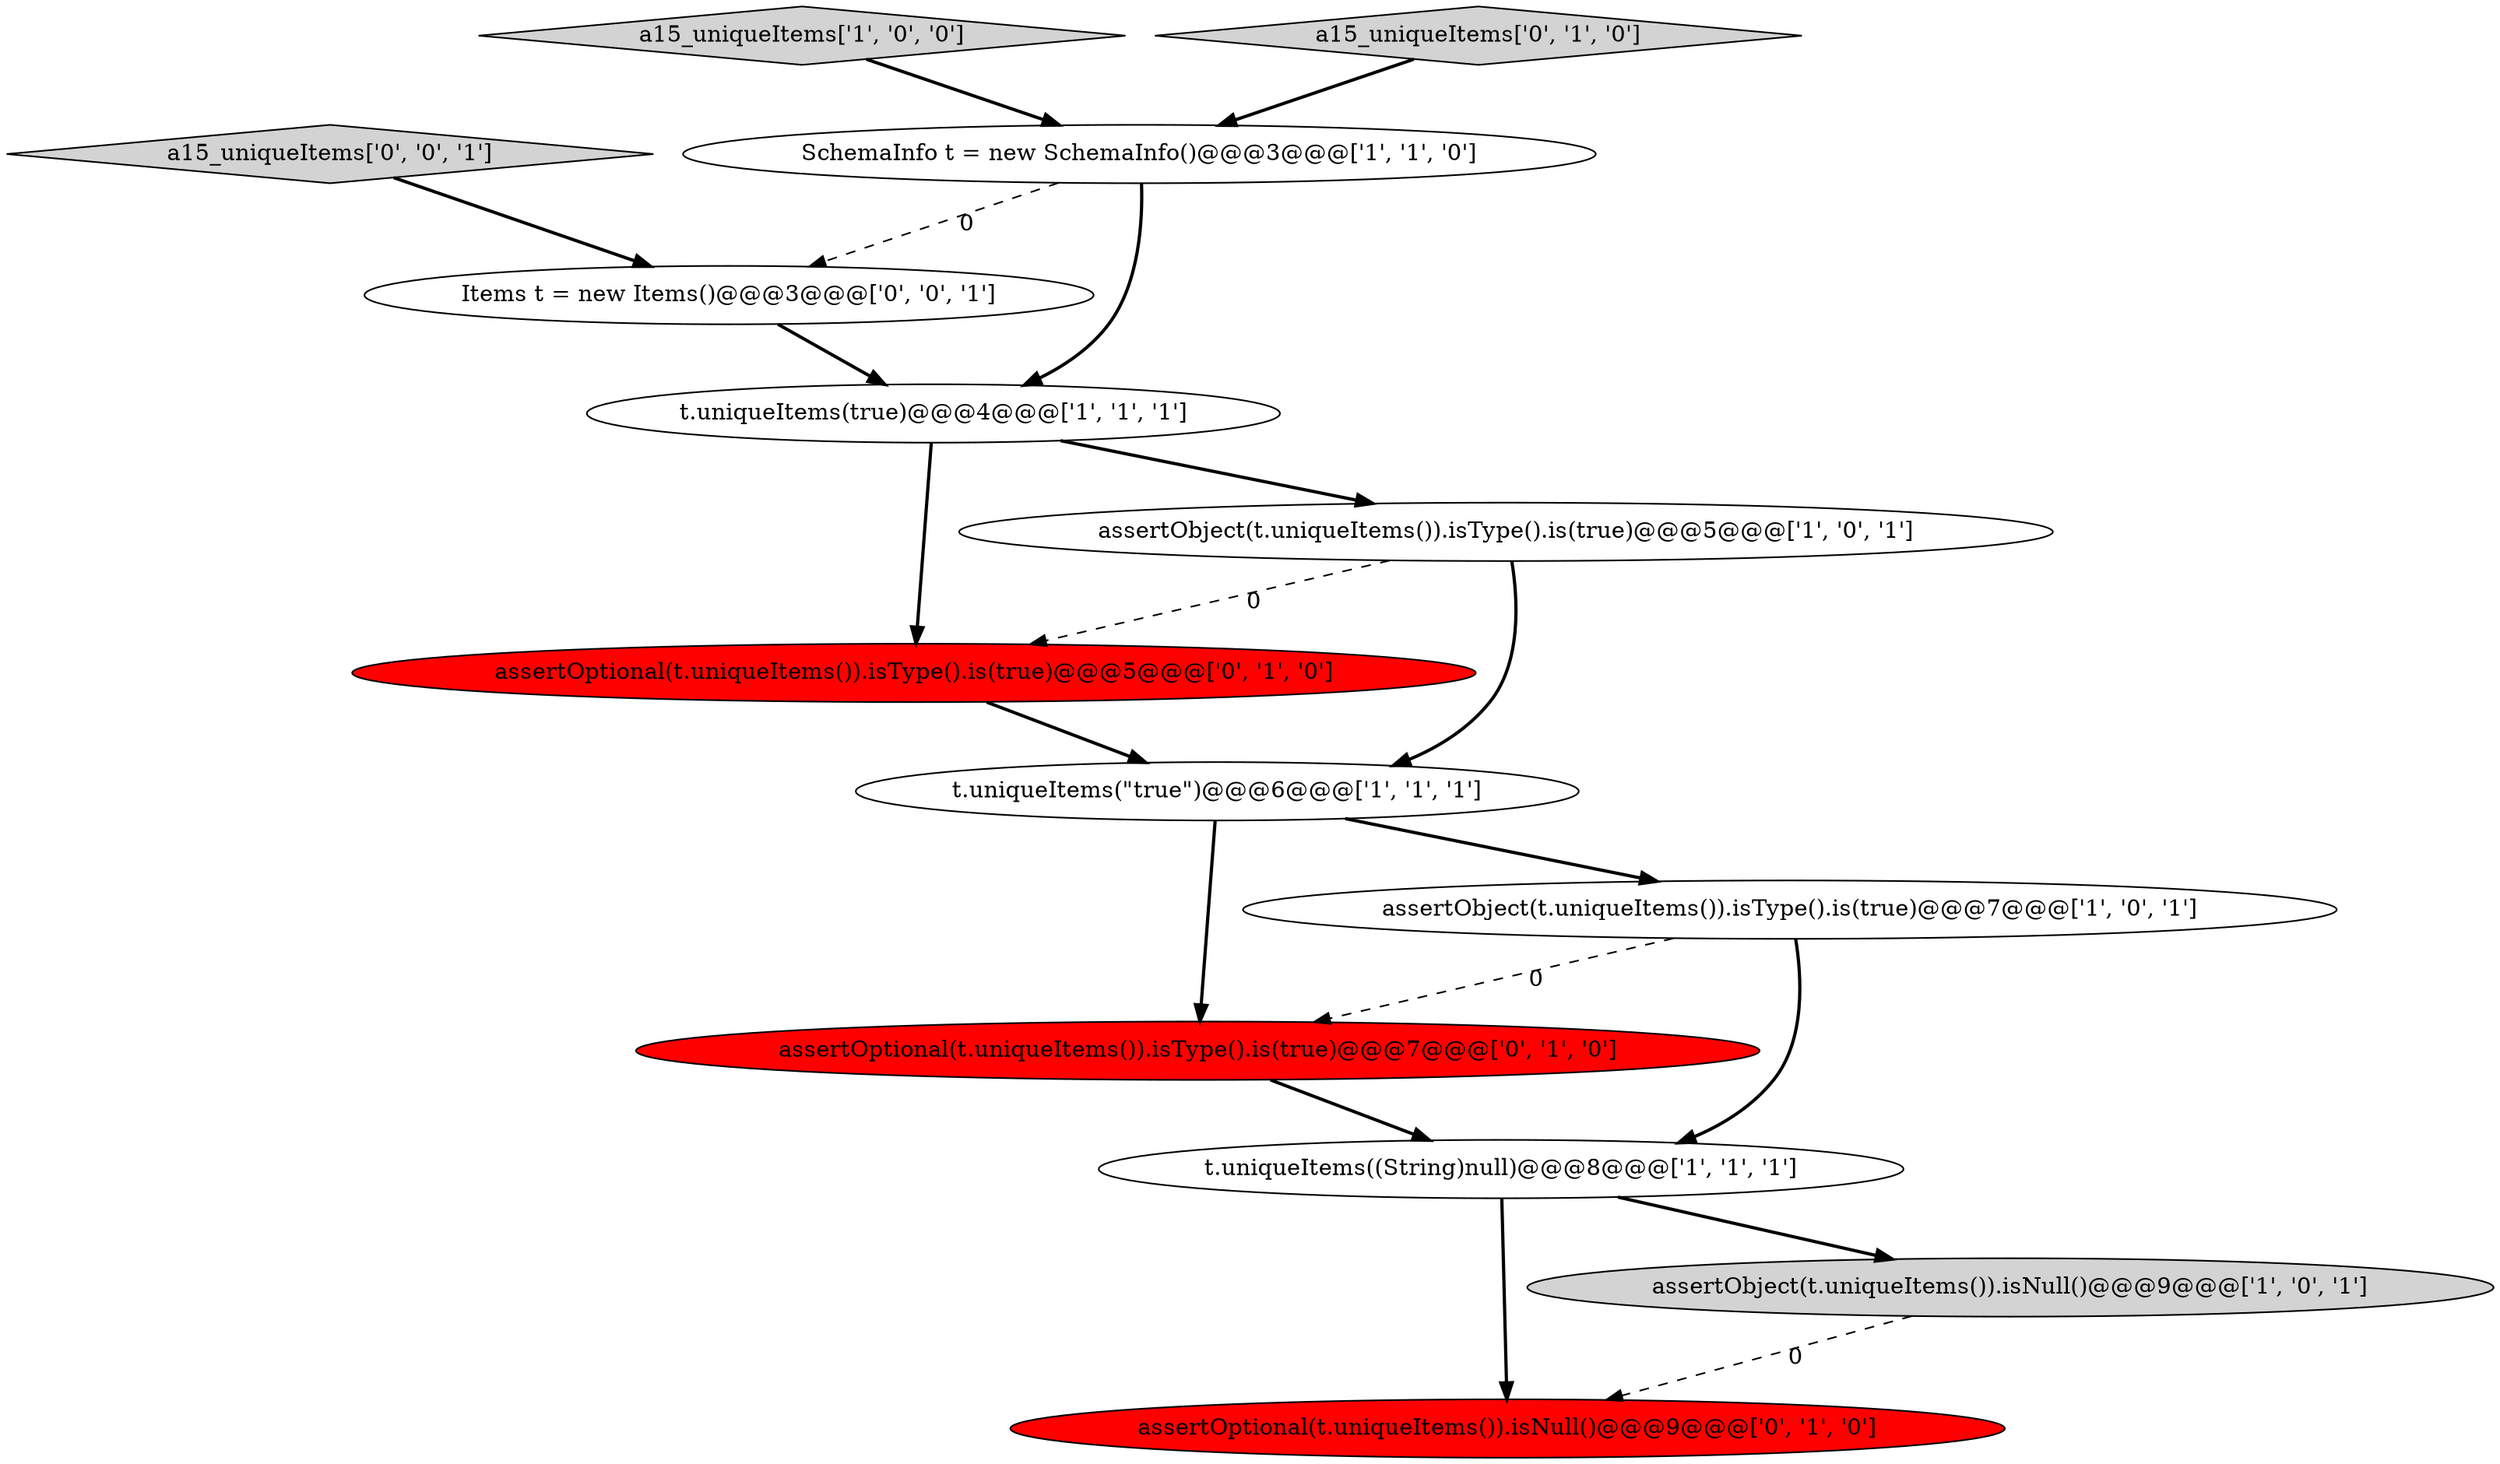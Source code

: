 digraph {
10 [style = filled, label = "assertOptional(t.uniqueItems()).isType().is(true)@@@7@@@['0', '1', '0']", fillcolor = red, shape = ellipse image = "AAA1AAABBB2BBB"];
3 [style = filled, label = "t.uniqueItems(\"true\")@@@6@@@['1', '1', '1']", fillcolor = white, shape = ellipse image = "AAA0AAABBB1BBB"];
8 [style = filled, label = "assertOptional(t.uniqueItems()).isNull()@@@9@@@['0', '1', '0']", fillcolor = red, shape = ellipse image = "AAA1AAABBB2BBB"];
5 [style = filled, label = "assertObject(t.uniqueItems()).isType().is(true)@@@7@@@['1', '0', '1']", fillcolor = white, shape = ellipse image = "AAA0AAABBB1BBB"];
13 [style = filled, label = "a15_uniqueItems['0', '0', '1']", fillcolor = lightgray, shape = diamond image = "AAA0AAABBB3BBB"];
4 [style = filled, label = "a15_uniqueItems['1', '0', '0']", fillcolor = lightgray, shape = diamond image = "AAA0AAABBB1BBB"];
2 [style = filled, label = "t.uniqueItems(true)@@@4@@@['1', '1', '1']", fillcolor = white, shape = ellipse image = "AAA0AAABBB1BBB"];
11 [style = filled, label = "a15_uniqueItems['0', '1', '0']", fillcolor = lightgray, shape = diamond image = "AAA0AAABBB2BBB"];
0 [style = filled, label = "SchemaInfo t = new SchemaInfo()@@@3@@@['1', '1', '0']", fillcolor = white, shape = ellipse image = "AAA0AAABBB1BBB"];
9 [style = filled, label = "assertOptional(t.uniqueItems()).isType().is(true)@@@5@@@['0', '1', '0']", fillcolor = red, shape = ellipse image = "AAA1AAABBB2BBB"];
12 [style = filled, label = "Items t = new Items()@@@3@@@['0', '0', '1']", fillcolor = white, shape = ellipse image = "AAA0AAABBB3BBB"];
6 [style = filled, label = "assertObject(t.uniqueItems()).isNull()@@@9@@@['1', '0', '1']", fillcolor = lightgray, shape = ellipse image = "AAA0AAABBB1BBB"];
7 [style = filled, label = "t.uniqueItems((String)null)@@@8@@@['1', '1', '1']", fillcolor = white, shape = ellipse image = "AAA0AAABBB1BBB"];
1 [style = filled, label = "assertObject(t.uniqueItems()).isType().is(true)@@@5@@@['1', '0', '1']", fillcolor = white, shape = ellipse image = "AAA0AAABBB1BBB"];
1->3 [style = bold, label=""];
9->3 [style = bold, label=""];
5->7 [style = bold, label=""];
3->10 [style = bold, label=""];
1->9 [style = dashed, label="0"];
12->2 [style = bold, label=""];
3->5 [style = bold, label=""];
11->0 [style = bold, label=""];
6->8 [style = dashed, label="0"];
13->12 [style = bold, label=""];
2->9 [style = bold, label=""];
0->12 [style = dashed, label="0"];
5->10 [style = dashed, label="0"];
7->8 [style = bold, label=""];
10->7 [style = bold, label=""];
2->1 [style = bold, label=""];
7->6 [style = bold, label=""];
4->0 [style = bold, label=""];
0->2 [style = bold, label=""];
}
